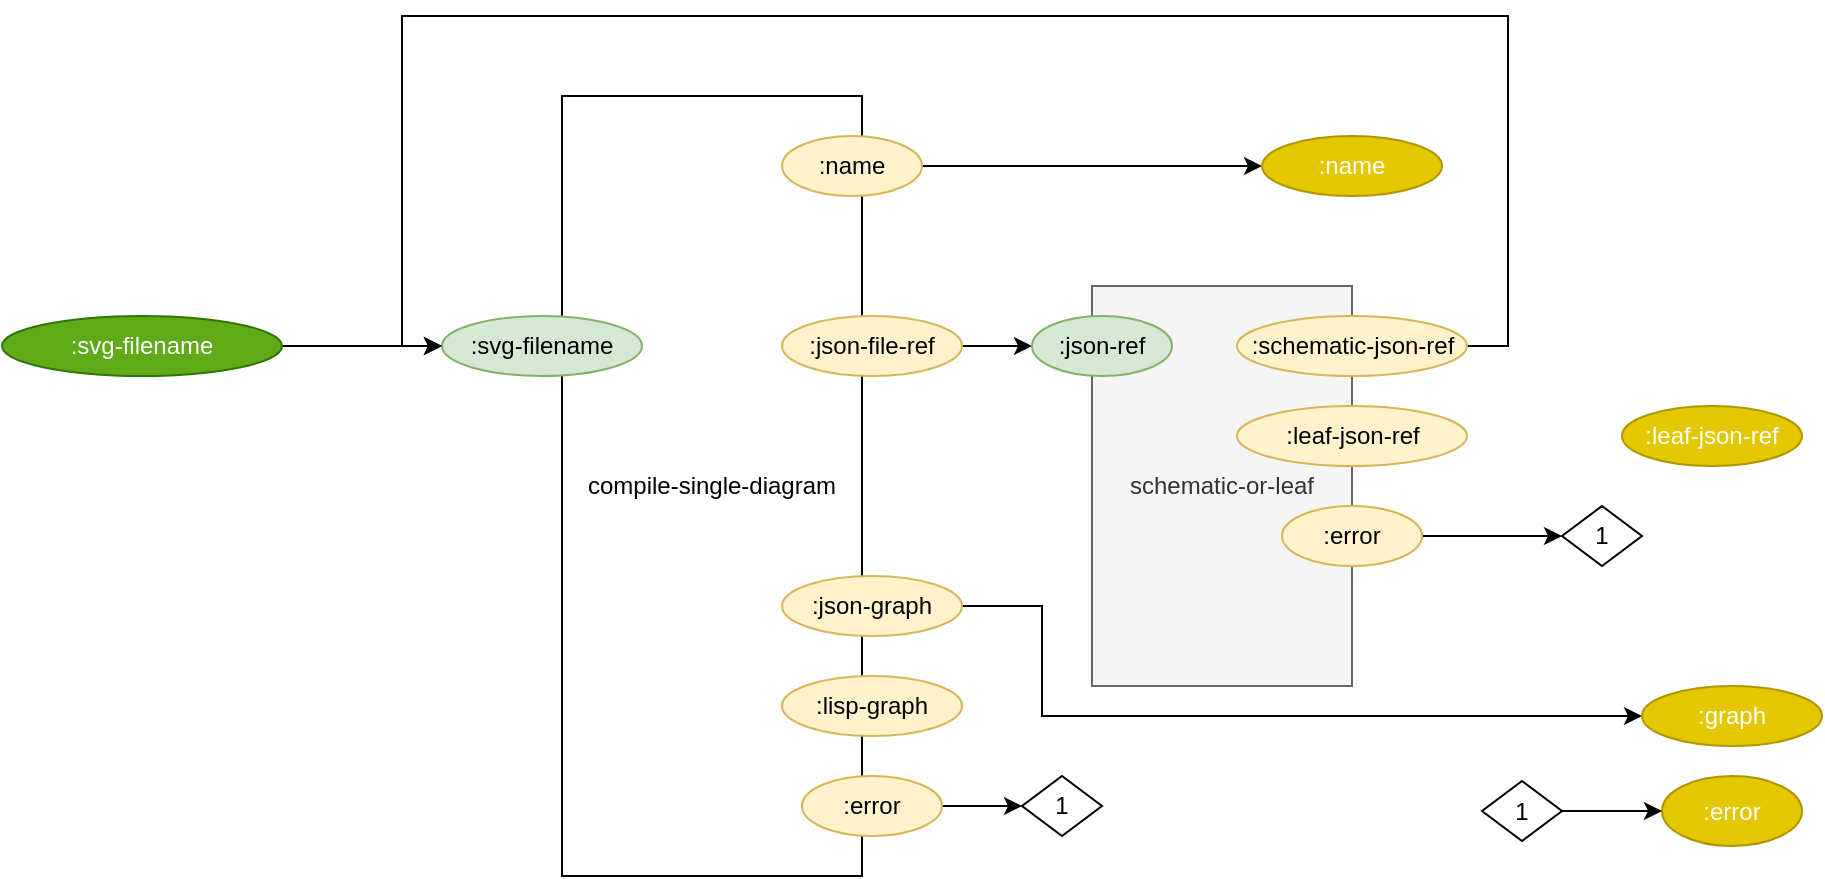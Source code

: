 <mxfile version="12.4.2" type="device" pages="5"><diagram id="kTaohMnw-kOpqh6rDy7y" name="0. build"><mxGraphModel dx="2206" dy="1635" grid="1" gridSize="10" guides="1" tooltips="1" connect="1" arrows="1" fold="1" page="1" pageScale="1" pageWidth="1100" pageHeight="850" math="0" shadow="0"><root><mxCell id="Mn-rGtJxIU_AGrY4zjHz-0"/><mxCell id="Mn-rGtJxIU_AGrY4zjHz-1" parent="Mn-rGtJxIU_AGrY4zjHz-0"/><mxCell id="Mn-rGtJxIU_AGrY4zjHz-28" value="compile-single-diagram" style="rounded=0;whiteSpace=wrap;html=1;strokeColor=#000000;align=center;" vertex="1" parent="Mn-rGtJxIU_AGrY4zjHz-1"><mxGeometry x="-690" y="-680" width="150" height="390" as="geometry"/></mxCell><mxCell id="1WIbEod5XKTAdlQZYnNR-9" style="edgeStyle=orthogonalEdgeStyle;rounded=0;orthogonalLoop=1;jettySize=auto;html=1;exitX=1;exitY=0.5;exitDx=0;exitDy=0;entryX=0;entryY=0.5;entryDx=0;entryDy=0;" edge="1" parent="Mn-rGtJxIU_AGrY4zjHz-1" source="Mn-rGtJxIU_AGrY4zjHz-19" target="1WIbEod5XKTAdlQZYnNR-8"><mxGeometry relative="1" as="geometry"/></mxCell><mxCell id="Mn-rGtJxIU_AGrY4zjHz-19" value=":name" style="ellipse;whiteSpace=wrap;html=1;fillColor=#fff2cc;strokeColor=#d6b656;" vertex="1" parent="Mn-rGtJxIU_AGrY4zjHz-1"><mxGeometry x="-580" y="-660" width="70" height="30" as="geometry"/></mxCell><mxCell id="ww4mffYR2kwE5zpnx_MJ-22" style="edgeStyle=orthogonalEdgeStyle;rounded=0;orthogonalLoop=1;jettySize=auto;html=1;exitX=1;exitY=0.5;exitDx=0;exitDy=0;entryX=0;entryY=0.5;entryDx=0;entryDy=0;" edge="1" parent="Mn-rGtJxIU_AGrY4zjHz-1" source="Mn-rGtJxIU_AGrY4zjHz-24" target="ww4mffYR2kwE5zpnx_MJ-14"><mxGeometry relative="1" as="geometry"/></mxCell><mxCell id="Mn-rGtJxIU_AGrY4zjHz-24" value=":json-file-ref" style="ellipse;whiteSpace=wrap;html=1;fillColor=#fff2cc;strokeColor=#d6b656;" vertex="1" parent="Mn-rGtJxIU_AGrY4zjHz-1"><mxGeometry x="-580" y="-570" width="90" height="30" as="geometry"/></mxCell><mxCell id="1WIbEod5XKTAdlQZYnNR-22" style="edgeStyle=orthogonalEdgeStyle;rounded=0;orthogonalLoop=1;jettySize=auto;html=1;exitX=1;exitY=0.5;exitDx=0;exitDy=0;entryX=0;entryY=0.5;entryDx=0;entryDy=0;" edge="1" parent="Mn-rGtJxIU_AGrY4zjHz-1" source="Mn-rGtJxIU_AGrY4zjHz-25" target="1WIbEod5XKTAdlQZYnNR-7"><mxGeometry relative="1" as="geometry"><Array as="points"><mxPoint x="-450" y="-425"/><mxPoint x="-450" y="-370"/></Array></mxGeometry></mxCell><mxCell id="Mn-rGtJxIU_AGrY4zjHz-25" value=":json-graph" style="ellipse;whiteSpace=wrap;html=1;fillColor=#fff2cc;strokeColor=#d6b656;" vertex="1" parent="Mn-rGtJxIU_AGrY4zjHz-1"><mxGeometry x="-580" y="-440" width="90" height="30" as="geometry"/></mxCell><mxCell id="Mn-rGtJxIU_AGrY4zjHz-26" value=":lisp-graph" style="ellipse;whiteSpace=wrap;html=1;fillColor=#fff2cc;strokeColor=#d6b656;" vertex="1" parent="Mn-rGtJxIU_AGrY4zjHz-1"><mxGeometry x="-580" y="-390" width="90" height="30" as="geometry"/></mxCell><mxCell id="ww4mffYR2kwE5zpnx_MJ-2" style="edgeStyle=orthogonalEdgeStyle;rounded=0;orthogonalLoop=1;jettySize=auto;html=1;exitX=1;exitY=0.5;exitDx=0;exitDy=0;" edge="1" parent="Mn-rGtJxIU_AGrY4zjHz-1" source="Mn-rGtJxIU_AGrY4zjHz-27" target="ww4mffYR2kwE5zpnx_MJ-0"><mxGeometry relative="1" as="geometry"/></mxCell><mxCell id="Mn-rGtJxIU_AGrY4zjHz-27" value=":error" style="ellipse;whiteSpace=wrap;html=1;fillColor=#fff2cc;strokeColor=#d6b656;" vertex="1" parent="Mn-rGtJxIU_AGrY4zjHz-1"><mxGeometry x="-570" y="-340" width="70" height="30" as="geometry"/></mxCell><mxCell id="1WIbEod5XKTAdlQZYnNR-11" style="edgeStyle=orthogonalEdgeStyle;rounded=0;orthogonalLoop=1;jettySize=auto;html=1;exitX=1;exitY=0.5;exitDx=0;exitDy=0;" edge="1" parent="Mn-rGtJxIU_AGrY4zjHz-1" source="Mn-rGtJxIU_AGrY4zjHz-29"><mxGeometry relative="1" as="geometry"><mxPoint x="-750" y="-555" as="targetPoint"/></mxGeometry></mxCell><mxCell id="Mn-rGtJxIU_AGrY4zjHz-29" value=":svg-filename" style="ellipse;whiteSpace=wrap;html=1;fillColor=#60a917;strokeColor=#2D7600;fontColor=#ffffff;" vertex="1" parent="Mn-rGtJxIU_AGrY4zjHz-1"><mxGeometry x="-970" y="-570" width="140" height="30" as="geometry"/></mxCell><mxCell id="Mn-rGtJxIU_AGrY4zjHz-34" value=":svg-filename" style="ellipse;whiteSpace=wrap;html=1;fillColor=#d5e8d4;strokeColor=#82b366;" vertex="1" parent="Mn-rGtJxIU_AGrY4zjHz-1"><mxGeometry x="-750" y="-570" width="100" height="30" as="geometry"/></mxCell><mxCell id="Mn-rGtJxIU_AGrY4zjHz-41" value=":error" style="ellipse;whiteSpace=wrap;html=1;fillColor=#e3c800;strokeColor=#B09500;fontColor=#ffffff;" vertex="1" parent="Mn-rGtJxIU_AGrY4zjHz-1"><mxGeometry x="-140" y="-340" width="70" height="35" as="geometry"/></mxCell><mxCell id="1WIbEod5XKTAdlQZYnNR-7" value=":graph" style="ellipse;whiteSpace=wrap;html=1;fillColor=#e3c800;strokeColor=#B09500;fontColor=#ffffff;" vertex="1" parent="Mn-rGtJxIU_AGrY4zjHz-1"><mxGeometry x="-150" y="-385" width="90" height="30" as="geometry"/></mxCell><mxCell id="1WIbEod5XKTAdlQZYnNR-8" value=":name" style="ellipse;whiteSpace=wrap;html=1;fillColor=#e3c800;strokeColor=#B09500;fontColor=#ffffff;" vertex="1" parent="Mn-rGtJxIU_AGrY4zjHz-1"><mxGeometry x="-340" y="-660" width="90" height="30" as="geometry"/></mxCell><mxCell id="ww4mffYR2kwE5zpnx_MJ-0" value="1" style="rhombus;whiteSpace=wrap;html=1;" vertex="1" parent="Mn-rGtJxIU_AGrY4zjHz-1"><mxGeometry x="-460" y="-340" width="40" height="30" as="geometry"/></mxCell><mxCell id="ww4mffYR2kwE5zpnx_MJ-3" style="edgeStyle=orthogonalEdgeStyle;rounded=0;orthogonalLoop=1;jettySize=auto;html=1;exitX=1;exitY=0.5;exitDx=0;exitDy=0;entryX=0;entryY=0.5;entryDx=0;entryDy=0;" edge="1" parent="Mn-rGtJxIU_AGrY4zjHz-1" source="ww4mffYR2kwE5zpnx_MJ-1" target="Mn-rGtJxIU_AGrY4zjHz-41"><mxGeometry relative="1" as="geometry"/></mxCell><mxCell id="ww4mffYR2kwE5zpnx_MJ-1" value="1" style="rhombus;whiteSpace=wrap;html=1;" vertex="1" parent="Mn-rGtJxIU_AGrY4zjHz-1"><mxGeometry x="-230" y="-337.5" width="40" height="30" as="geometry"/></mxCell><mxCell id="ww4mffYR2kwE5zpnx_MJ-8" value="schematic-or-leaf" style="rounded=0;whiteSpace=wrap;html=1;strokeColor=#666666;align=center;fillColor=#f5f5f5;fontColor=#333333;" vertex="1" parent="Mn-rGtJxIU_AGrY4zjHz-1"><mxGeometry x="-425" y="-585" width="130" height="200" as="geometry"/></mxCell><mxCell id="wi_vhkhHvwZMAC5VsJFb-2" style="edgeStyle=orthogonalEdgeStyle;rounded=0;orthogonalLoop=1;jettySize=auto;html=1;exitX=1;exitY=0.5;exitDx=0;exitDy=0;entryX=0;entryY=0.5;entryDx=0;entryDy=0;" edge="1" parent="Mn-rGtJxIU_AGrY4zjHz-1" source="ww4mffYR2kwE5zpnx_MJ-10" target="Mn-rGtJxIU_AGrY4zjHz-34"><mxGeometry relative="1" as="geometry"><Array as="points"><mxPoint x="-217" y="-555"/><mxPoint x="-217" y="-720"/><mxPoint x="-770" y="-720"/><mxPoint x="-770" y="-555"/></Array></mxGeometry></mxCell><mxCell id="ww4mffYR2kwE5zpnx_MJ-10" value=":schematic-json-ref" style="ellipse;whiteSpace=wrap;html=1;fillColor=#fff2cc;strokeColor=#d6b656;" vertex="1" parent="Mn-rGtJxIU_AGrY4zjHz-1"><mxGeometry x="-352.5" y="-570" width="115" height="30" as="geometry"/></mxCell><mxCell id="ww4mffYR2kwE5zpnx_MJ-11" style="edgeStyle=orthogonalEdgeStyle;rounded=0;orthogonalLoop=1;jettySize=auto;html=1;" edge="1" parent="Mn-rGtJxIU_AGrY4zjHz-1" source="ww4mffYR2kwE5zpnx_MJ-12" target="ww4mffYR2kwE5zpnx_MJ-13"><mxGeometry relative="1" as="geometry"/></mxCell><mxCell id="ww4mffYR2kwE5zpnx_MJ-12" value=":error" style="ellipse;whiteSpace=wrap;html=1;fillColor=#fff2cc;strokeColor=#d6b656;" vertex="1" parent="Mn-rGtJxIU_AGrY4zjHz-1"><mxGeometry x="-330" y="-475" width="70" height="30" as="geometry"/></mxCell><mxCell id="ww4mffYR2kwE5zpnx_MJ-13" value="1" style="rhombus;whiteSpace=wrap;html=1;" vertex="1" parent="Mn-rGtJxIU_AGrY4zjHz-1"><mxGeometry x="-190" y="-475" width="40" height="30" as="geometry"/></mxCell><mxCell id="ww4mffYR2kwE5zpnx_MJ-14" value=":json-ref" style="ellipse;whiteSpace=wrap;html=1;fillColor=#d5e8d4;strokeColor=#82b366;" vertex="1" parent="Mn-rGtJxIU_AGrY4zjHz-1"><mxGeometry x="-455" y="-570" width="70" height="30" as="geometry"/></mxCell><mxCell id="ww4mffYR2kwE5zpnx_MJ-15" value=":leaf-json-ref" style="ellipse;whiteSpace=wrap;html=1;fillColor=#fff2cc;strokeColor=#d6b656;" vertex="1" parent="Mn-rGtJxIU_AGrY4zjHz-1"><mxGeometry x="-352.5" y="-525" width="115" height="30" as="geometry"/></mxCell><mxCell id="ww4mffYR2kwE5zpnx_MJ-18" value=":leaf-json-ref" style="ellipse;whiteSpace=wrap;html=1;fillColor=#e3c800;strokeColor=#B09500;fontColor=#ffffff;" vertex="1" parent="Mn-rGtJxIU_AGrY4zjHz-1"><mxGeometry x="-160" y="-525" width="90" height="30" as="geometry"/></mxCell></root></mxGraphModel></diagram><diagram id="BSqaEIzAbErSCFMda4Vr" name="1. compile-single-diagram"><mxGraphModel dx="2401" dy="1774" grid="1" gridSize="10" guides="1" tooltips="1" connect="1" arrows="1" fold="1" page="1" pageScale="1" pageWidth="1100" pageHeight="850" math="0" shadow="0"><root><mxCell id="u4qeDyeQGf4HoiwSgoCH-0"/><mxCell id="u4qeDyeQGf4HoiwSgoCH-1" parent="u4qeDyeQGf4HoiwSgoCH-0"/><mxCell id="u4qeDyeQGf4HoiwSgoCH-2" value="Compiler" style="rounded=0;whiteSpace=wrap;html=1;" vertex="1" parent="u4qeDyeQGf4HoiwSgoCH-1"><mxGeometry x="-850" y="-600" width="210" height="300" as="geometry"/></mxCell><mxCell id="u4qeDyeQGf4HoiwSgoCH-33" style="edgeStyle=orthogonalEdgeStyle;rounded=0;orthogonalLoop=1;jettySize=auto;html=1;exitX=1;exitY=0.5;exitDx=0;exitDy=0;entryX=0;entryY=0.5;entryDx=0;entryDy=0;" edge="1" parent="u4qeDyeQGf4HoiwSgoCH-1" source="u4qeDyeQGf4HoiwSgoCH-8" target="u4qeDyeQGf4HoiwSgoCH-32"><mxGeometry relative="1" as="geometry"/></mxCell><mxCell id="u4qeDyeQGf4HoiwSgoCH-8" value=":error" style="ellipse;whiteSpace=wrap;html=1;fillColor=#fff2cc;strokeColor=#d6b656;" vertex="1" parent="u4qeDyeQGf4HoiwSgoCH-1"><mxGeometry x="-710" y="-340" width="140" height="30" as="geometry"/></mxCell><mxCell id="u4qeDyeQGf4HoiwSgoCH-23" style="edgeStyle=orthogonalEdgeStyle;rounded=0;orthogonalLoop=1;jettySize=auto;html=1;exitX=1;exitY=0.5;exitDx=0;exitDy=0;" edge="1" parent="u4qeDyeQGf4HoiwSgoCH-1" source="u4qeDyeQGf4HoiwSgoCH-9" target="u4qeDyeQGf4HoiwSgoCH-22"><mxGeometry relative="1" as="geometry"/></mxCell><mxCell id="u4qeDyeQGf4HoiwSgoCH-9" value=":metadata" style="ellipse;whiteSpace=wrap;html=1;fillColor=#fff2cc;strokeColor=#d6b656;" vertex="1" parent="u4qeDyeQGf4HoiwSgoCH-1"><mxGeometry x="-685" y="-585" width="90" height="30" as="geometry"/></mxCell><mxCell id="u4qeDyeQGf4HoiwSgoCH-30" style="edgeStyle=orthogonalEdgeStyle;rounded=0;orthogonalLoop=1;jettySize=auto;html=1;exitX=1;exitY=0.5;exitDx=0;exitDy=0;entryX=0;entryY=0.5;entryDx=0;entryDy=0;" edge="1" parent="u4qeDyeQGf4HoiwSgoCH-1" source="u4qeDyeQGf4HoiwSgoCH-10" target="u4qeDyeQGf4HoiwSgoCH-28"><mxGeometry relative="1" as="geometry"/></mxCell><mxCell id="u4qeDyeQGf4HoiwSgoCH-10" value=":json" style="ellipse;whiteSpace=wrap;html=1;fillColor=#fff2cc;strokeColor=#d6b656;" vertex="1" parent="u4qeDyeQGf4HoiwSgoCH-1"><mxGeometry x="-710" y="-460" width="140" height="30" as="geometry"/></mxCell><mxCell id="u4qeDyeQGf4HoiwSgoCH-31" style="edgeStyle=orthogonalEdgeStyle;rounded=0;orthogonalLoop=1;jettySize=auto;html=1;exitX=1;exitY=0.5;exitDx=0;exitDy=0;entryX=0;entryY=0.5;entryDx=0;entryDy=0;" edge="1" parent="u4qeDyeQGf4HoiwSgoCH-1" source="u4qeDyeQGf4HoiwSgoCH-11" target="u4qeDyeQGf4HoiwSgoCH-29"><mxGeometry relative="1" as="geometry"/></mxCell><mxCell id="u4qeDyeQGf4HoiwSgoCH-11" value=":lisp" style="ellipse;whiteSpace=wrap;html=1;fillColor=#fff2cc;strokeColor=#d6b656;" vertex="1" parent="u4qeDyeQGf4HoiwSgoCH-1"><mxGeometry x="-710" y="-410" width="140" height="30" as="geometry"/></mxCell><mxCell id="u4qeDyeQGf4HoiwSgoCH-12" value=":svg-filename" style="ellipse;whiteSpace=wrap;html=1;fillColor=#d5e8d4;strokeColor=#82b366;" vertex="1" parent="u4qeDyeQGf4HoiwSgoCH-1"><mxGeometry x="-910" y="-540" width="140" height="30" as="geometry"/></mxCell><mxCell id="u4qeDyeQGf4HoiwSgoCH-14" style="edgeStyle=orthogonalEdgeStyle;rounded=0;orthogonalLoop=1;jettySize=auto;html=1;exitX=1;exitY=0.5;exitDx=0;exitDy=0;" edge="1" parent="u4qeDyeQGf4HoiwSgoCH-1" source="u4qeDyeQGf4HoiwSgoCH-13" target="u4qeDyeQGf4HoiwSgoCH-12"><mxGeometry relative="1" as="geometry"/></mxCell><mxCell id="u4qeDyeQGf4HoiwSgoCH-20" style="edgeStyle=orthogonalEdgeStyle;rounded=0;orthogonalLoop=1;jettySize=auto;html=1;exitX=1;exitY=0.5;exitDx=0;exitDy=0;entryX=0;entryY=0.5;entryDx=0;entryDy=0;" edge="1" parent="u4qeDyeQGf4HoiwSgoCH-1" source="u4qeDyeQGf4HoiwSgoCH-13" target="u4qeDyeQGf4HoiwSgoCH-16"><mxGeometry relative="1" as="geometry"><Array as="points"><mxPoint x="-940" y="-525"/><mxPoint x="-940" y="-660"/></Array></mxGeometry></mxCell><mxCell id="u4qeDyeQGf4HoiwSgoCH-13" value=":svg-filename" style="ellipse;whiteSpace=wrap;html=1;fillColor=#60a917;strokeColor=#2D7600;fontColor=#ffffff;" vertex="1" parent="u4qeDyeQGf4HoiwSgoCH-1"><mxGeometry x="-1100" y="-540" width="140" height="30" as="geometry"/></mxCell><mxCell id="u4qeDyeQGf4HoiwSgoCH-15" value="part-namer" style="rounded=0;whiteSpace=wrap;html=1;strokeColor=#000000;align=center;" vertex="1" parent="u4qeDyeQGf4HoiwSgoCH-1"><mxGeometry x="-850" y="-690" width="210" height="60" as="geometry"/></mxCell><mxCell id="u4qeDyeQGf4HoiwSgoCH-16" value=":filename" style="ellipse;whiteSpace=wrap;html=1;fillColor=#d5e8d4;strokeColor=#82b366;" vertex="1" parent="u4qeDyeQGf4HoiwSgoCH-1"><mxGeometry x="-880" y="-675" width="80" height="30" as="geometry"/></mxCell><mxCell id="u4qeDyeQGf4HoiwSgoCH-19" style="edgeStyle=orthogonalEdgeStyle;rounded=0;orthogonalLoop=1;jettySize=auto;html=1;exitX=1;exitY=0.5;exitDx=0;exitDy=0;entryX=0;entryY=0.5;entryDx=0;entryDy=0;" edge="1" parent="u4qeDyeQGf4HoiwSgoCH-1" source="u4qeDyeQGf4HoiwSgoCH-17" target="u4qeDyeQGf4HoiwSgoCH-18"><mxGeometry relative="1" as="geometry"/></mxCell><mxCell id="u4qeDyeQGf4HoiwSgoCH-17" value=":name" style="ellipse;whiteSpace=wrap;html=1;fillColor=#fff2cc;strokeColor=#d6b656;" vertex="1" parent="u4qeDyeQGf4HoiwSgoCH-1"><mxGeometry x="-685" y="-675" width="90" height="30" as="geometry"/></mxCell><mxCell id="u4qeDyeQGf4HoiwSgoCH-18" value=":name" style="ellipse;whiteSpace=wrap;html=1;fillColor=#e3c800;strokeColor=#B09500;fontColor=#ffffff;" vertex="1" parent="u4qeDyeQGf4HoiwSgoCH-1"><mxGeometry x="-160" y="-675" width="140" height="30" as="geometry"/></mxCell><mxCell id="u4qeDyeQGf4HoiwSgoCH-21" value="JSON-array-splitter" style="rounded=0;whiteSpace=wrap;html=1;strokeColor=#000000;align=center;" vertex="1" parent="u4qeDyeQGf4HoiwSgoCH-1"><mxGeometry x="-520" y="-600" width="210" height="60" as="geometry"/></mxCell><mxCell id="u4qeDyeQGf4HoiwSgoCH-22" value=":array" style="ellipse;whiteSpace=wrap;html=1;fillColor=#d5e8d4;strokeColor=#82b366;" vertex="1" parent="u4qeDyeQGf4HoiwSgoCH-1"><mxGeometry x="-570" y="-585" width="90" height="30" as="geometry"/></mxCell><mxCell id="u4qeDyeQGf4HoiwSgoCH-27" style="edgeStyle=orthogonalEdgeStyle;rounded=0;orthogonalLoop=1;jettySize=auto;html=1;exitX=1;exitY=0.5;exitDx=0;exitDy=0;" edge="1" parent="u4qeDyeQGf4HoiwSgoCH-1" source="u4qeDyeQGf4HoiwSgoCH-24" target="u4qeDyeQGf4HoiwSgoCH-25"><mxGeometry relative="1" as="geometry"/></mxCell><mxCell id="u4qeDyeQGf4HoiwSgoCH-24" value=":items" style="ellipse;whiteSpace=wrap;html=1;fillColor=#fff2cc;strokeColor=#d6b656;" vertex="1" parent="u4qeDyeQGf4HoiwSgoCH-1"><mxGeometry x="-340" y="-585" width="70" height="30" as="geometry"/></mxCell><mxCell id="u4qeDyeQGf4HoiwSgoCH-25" value=":json-file-ref" style="ellipse;whiteSpace=wrap;html=1;fillColor=#e3c800;strokeColor=#B09500;fontColor=#ffffff;" vertex="1" parent="u4qeDyeQGf4HoiwSgoCH-1"><mxGeometry x="-150" y="-585" width="140" height="30" as="geometry"/></mxCell><mxCell id="u4qeDyeQGf4HoiwSgoCH-28" value=":json-graph" style="ellipse;whiteSpace=wrap;html=1;fillColor=#e3c800;strokeColor=#B09500;fontColor=#ffffff;" vertex="1" parent="u4qeDyeQGf4HoiwSgoCH-1"><mxGeometry x="-150" y="-460" width="140" height="30" as="geometry"/></mxCell><mxCell id="u4qeDyeQGf4HoiwSgoCH-29" value=":lisp-graph" style="ellipse;whiteSpace=wrap;html=1;fillColor=#e3c800;strokeColor=#B09500;fontColor=#ffffff;" vertex="1" parent="u4qeDyeQGf4HoiwSgoCH-1"><mxGeometry x="-150" y="-410" width="140" height="30" as="geometry"/></mxCell><mxCell id="u4qeDyeQGf4HoiwSgoCH-32" value=":error" style="ellipse;whiteSpace=wrap;html=1;fillColor=#e3c800;strokeColor=#B09500;fontColor=#ffffff;" vertex="1" parent="u4qeDyeQGf4HoiwSgoCH-1"><mxGeometry x="-150" y="-340" width="140" height="30" as="geometry"/></mxCell><mxCell id="WQs9E5coec-uMUZWUnwF-0" value=":finished-pipeline" style="ellipse;whiteSpace=wrap;html=1;fillColor=#d5e8d4;strokeColor=#82b366;" vertex="1" parent="u4qeDyeQGf4HoiwSgoCH-1"><mxGeometry x="-920" y="-420" width="140" height="30" as="geometry"/></mxCell><mxCell id="WQs9E5coec-uMUZWUnwF-2" style="edgeStyle=orthogonalEdgeStyle;rounded=0;orthogonalLoop=1;jettySize=auto;html=1;exitX=1;exitY=0.5;exitDx=0;exitDy=0;" edge="1" parent="u4qeDyeQGf4HoiwSgoCH-1" source="WQs9E5coec-uMUZWUnwF-1" target="WQs9E5coec-uMUZWUnwF-0"><mxGeometry relative="1" as="geometry"/></mxCell><mxCell id="WQs9E5coec-uMUZWUnwF-1" value=":finished-pipeline" style="ellipse;whiteSpace=wrap;html=1;fillColor=#60a917;strokeColor=#2D7600;fontColor=#ffffff;" vertex="1" parent="u4qeDyeQGf4HoiwSgoCH-1"><mxGeometry x="-1100" y="-420" width="140" height="30" as="geometry"/></mxCell></root></mxGraphModel></diagram><diagram id="zkIa6d8jiOvOYW3uuYZ_" name="(spacer)"><mxGraphModel dx="1106" dy="785" grid="1" gridSize="10" guides="1" tooltips="1" connect="1" arrows="1" fold="1" page="1" pageScale="1" pageWidth="1100" pageHeight="850" math="0" shadow="0"><root><mxCell id="l-7z3NYvXJu23y0B7lJB-0"/><mxCell id="l-7z3NYvXJu23y0B7lJB-1" parent="l-7z3NYvXJu23y0B7lJB-0"/></root></mxGraphModel></diagram><diagram id="QI5TESOnWgU8ozS7O0H-" name="deprecated compile-composite"><mxGraphModel dx="2206" dy="1635" grid="1" gridSize="10" guides="1" tooltips="1" connect="1" arrows="1" fold="1" page="1" pageScale="1" pageWidth="1100" pageHeight="850" math="0" shadow="0"><root><mxCell id="0"/><mxCell id="1" parent="0"/><mxCell id="ALMB60lFGLhq18Ao3aPR-32" value="compile-one-diagram" style="rounded=0;whiteSpace=wrap;html=1;fillColor=#f5f5f5;strokeColor=#666666;fontColor=#333333;" parent="1" vertex="1"><mxGeometry x="-370" y="-650" width="120" height="150" as="geometry"/></mxCell><mxCell id="ALMB60lFGLhq18Ao3aPR-31" value="split-diagram" style="rounded=0;whiteSpace=wrap;html=1;fillColor=#f5f5f5;strokeColor=#666666;fontColor=#333333;" parent="1" vertex="1"><mxGeometry x="-645" y="-660" width="120" height="240" as="geometry"/></mxCell><mxCell id="ALMB60lFGLhq18Ao3aPR-19" value="[{&quot;dir&quot;:&quot;build_process/&quot;,&quot;file&quot;:&quot;parts/split_diagram.json&quot;,&quot;kindName&quot;:&quot;split diagram&quot;,&quot;ref&quot;:&quot;master&quot;,&quot;repo&quot;:&quot;https://github.com/bmfbp/bmfbp.git&quot;},{&quot;dir&quot;:&quot;build_process/&quot;,&quot;file&quot;:&quot;parts/compile_one_diagram.json&quot;,&quot;kindName&quot;:&quot;compile one diagram&quot;,&quot;ref&quot;:&quot;master&quot;,&quot;repo&quot;:&quot;https://github.com/bmfbp/bmfbp.git&quot;},{&quot;dir&quot;:&quot;build_process/&quot;,&quot;file&quot;:&quot;parts/json_array_splitter.json&quot;,&quot;kindName&quot;:&quot;json array splitter&quot;,&quot;ref&quot;:&quot;master&quot;,&quot;repo&quot;:&quot;https://github.com/bmfbp/bmfbp.git&quot;}]" style="rounded=1;whiteSpace=wrap;html=1;dashed=1;dashPattern=1 1;" parent="1" vertex="1"><mxGeometry x="-920" y="-320" width="870" height="230" as="geometry"/></mxCell><mxCell id="ALMB60lFGLhq18Ao3aPR-33" style="edgeStyle=orthogonalEdgeStyle;rounded=0;orthogonalLoop=1;jettySize=auto;html=1;exitX=1;exitY=0.5;exitDx=0;exitDy=0;" parent="1" source="ALMB60lFGLhq18Ao3aPR-20" target="ALMB60lFGLhq18Ao3aPR-23" edge="1"><mxGeometry relative="1" as="geometry"/></mxCell><mxCell id="ALMB60lFGLhq18Ao3aPR-20" value=":svg" style="ellipse;whiteSpace=wrap;html=1;fillColor=#60a917;strokeColor=#2D7600;fontColor=#ffffff;" parent="1" vertex="1"><mxGeometry x="-830" y="-630" width="90" height="30" as="geometry"/></mxCell><mxCell id="ALMB60lFGLhq18Ao3aPR-21" value=":json-graph" style="ellipse;whiteSpace=wrap;html=1;fillColor=#e3c800;strokeColor=#B09500;fontColor=#ffffff;" parent="1" vertex="1"><mxGeometry x="-140" y="-630" width="90" height="30" as="geometry"/></mxCell><mxCell id="ALMB60lFGLhq18Ao3aPR-22" value=":json-metadata" style="ellipse;whiteSpace=wrap;html=1;fillColor=#e3c800;strokeColor=#B09500;fontColor=#ffffff;" parent="1" vertex="1"><mxGeometry x="-140" y="-470" width="90" height="30" as="geometry"/></mxCell><mxCell id="ALMB60lFGLhq18Ao3aPR-23" value=":svg-content" style="ellipse;whiteSpace=wrap;html=1;fillColor=#d5e8d4;strokeColor=#82b366;" parent="1" vertex="1"><mxGeometry x="-690" y="-630" width="90" height="30" as="geometry"/></mxCell><mxCell id="ALMB60lFGLhq18Ao3aPR-26" style="edgeStyle=orthogonalEdgeStyle;rounded=0;orthogonalLoop=1;jettySize=auto;html=1;exitX=1;exitY=0.5;exitDx=0;exitDy=0;" parent="1" source="ALMB60lFGLhq18Ao3aPR-25" target="ALMB60lFGLhq18Ao3aPR-21" edge="1"><mxGeometry relative="1" as="geometry"/></mxCell><mxCell id="ALMB60lFGLhq18Ao3aPR-25" value=":json-graph" style="ellipse;whiteSpace=wrap;html=1;fillColor=#fff2cc;strokeColor=#d6b656;" parent="1" vertex="1"><mxGeometry x="-290" y="-630" width="90" height="30" as="geometry"/></mxCell><mxCell id="ALMB60lFGLhq18Ao3aPR-27" value=":diagram" style="ellipse;whiteSpace=wrap;html=1;fillColor=#d5e8d4;strokeColor=#82b366;" parent="1" vertex="1"><mxGeometry x="-410" y="-630" width="90" height="30" as="geometry"/></mxCell><mxCell id="ALMB60lFGLhq18Ao3aPR-37" style="edgeStyle=orthogonalEdgeStyle;rounded=0;orthogonalLoop=1;jettySize=auto;html=1;exitX=1;exitY=0.5;exitDx=0;exitDy=0;entryX=0;entryY=0.5;entryDx=0;entryDy=0;" parent="1" source="ALMB60lFGLhq18Ao3aPR-28" target="ALMB60lFGLhq18Ao3aPR-27" edge="1"><mxGeometry relative="1" as="geometry"/></mxCell><mxCell id="ALMB60lFGLhq18Ao3aPR-28" value=":diagram" style="ellipse;whiteSpace=wrap;html=1;fillColor=#fff2cc;strokeColor=#d6b656;" parent="1" vertex="1"><mxGeometry x="-570" y="-630" width="90" height="30" as="geometry"/></mxCell><mxCell id="ALMB60lFGLhq18Ao3aPR-49" style="edgeStyle=orthogonalEdgeStyle;rounded=0;orthogonalLoop=1;jettySize=auto;html=1;exitX=1;exitY=0.5;exitDx=0;exitDy=0;" parent="1" source="ALMB60lFGLhq18Ao3aPR-30" target="ALMB60lFGLhq18Ao3aPR-45" edge="1"><mxGeometry relative="1" as="geometry"/></mxCell><mxCell id="ALMB60lFGLhq18Ao3aPR-30" value=":error" style="ellipse;whiteSpace=wrap;html=1;fillColor=#fff2cc;strokeColor=#d6b656;" parent="1" vertex="1"><mxGeometry x="-570" y="-510" width="90" height="30" as="geometry"/></mxCell><mxCell id="ALMB60lFGLhq18Ao3aPR-43" style="edgeStyle=orthogonalEdgeStyle;rounded=0;orthogonalLoop=1;jettySize=auto;html=1;exitX=1;exitY=0.5;exitDx=0;exitDy=0;entryX=0;entryY=0.5;entryDx=0;entryDy=0;" parent="1" source="ALMB60lFGLhq18Ao3aPR-34" target="ALMB60lFGLhq18Ao3aPR-22" edge="1"><mxGeometry relative="1" as="geometry"/></mxCell><mxCell id="ALMB60lFGLhq18Ao3aPR-34" value=":json-metadata" style="ellipse;whiteSpace=wrap;html=1;fillColor=#fff2cc;strokeColor=#d6b656;" parent="1" vertex="1"><mxGeometry x="-570" y="-470" width="90" height="30" as="geometry"/></mxCell><mxCell id="ALMB60lFGLhq18Ao3aPR-47" style="edgeStyle=orthogonalEdgeStyle;rounded=0;orthogonalLoop=1;jettySize=auto;html=1;exitX=1;exitY=0.5;exitDx=0;exitDy=0;" parent="1" source="ALMB60lFGLhq18Ao3aPR-35" target="ALMB60lFGLhq18Ao3aPR-46" edge="1"><mxGeometry relative="1" as="geometry"/></mxCell><mxCell id="ALMB60lFGLhq18Ao3aPR-35" value=":error" style="ellipse;whiteSpace=wrap;html=1;fillColor=#fff2cc;strokeColor=#d6b656;" parent="1" vertex="1"><mxGeometry x="-300" y="-550" width="90" height="30" as="geometry"/></mxCell><mxCell id="ALMB60lFGLhq18Ao3aPR-39" value=":error" style="ellipse;whiteSpace=wrap;html=1;fillColor=#e3c800;strokeColor=#B09500;fontColor=#ffffff;" parent="1" vertex="1"><mxGeometry x="-140" y="-390" width="90" height="30" as="geometry"/></mxCell><mxCell id="ALMB60lFGLhq18Ao3aPR-48" style="edgeStyle=orthogonalEdgeStyle;rounded=0;orthogonalLoop=1;jettySize=auto;html=1;exitX=1;exitY=0.5;exitDx=0;exitDy=0;" parent="1" source="ALMB60lFGLhq18Ao3aPR-44" target="ALMB60lFGLhq18Ao3aPR-39" edge="1"><mxGeometry relative="1" as="geometry"/></mxCell><mxCell id="ALMB60lFGLhq18Ao3aPR-44" value="1" style="rhombus;whiteSpace=wrap;html=1;" parent="1" vertex="1"><mxGeometry x="-220" y="-390" width="40" height="30" as="geometry"/></mxCell><mxCell id="ALMB60lFGLhq18Ao3aPR-45" value="1" style="rhombus;whiteSpace=wrap;html=1;" parent="1" vertex="1"><mxGeometry x="-450" y="-510" width="40" height="30" as="geometry"/></mxCell><mxCell id="ALMB60lFGLhq18Ao3aPR-46" value="1" style="rhombus;whiteSpace=wrap;html=1;" parent="1" vertex="1"><mxGeometry x="-180" y="-550" width="40" height="30" as="geometry"/></mxCell></root></mxGraphModel></diagram><diagram id="53wO4o0_Y2bghlO6amF5" name="v3 compiler definiion"><mxGraphModel dx="2206" dy="1635" grid="1" gridSize="10" guides="1" tooltips="1" connect="1" arrows="1" fold="1" page="1" pageScale="1" pageWidth="1100" pageHeight="850" math="0" shadow="0"><root><mxCell id="zxMhlhnqGpttNlJuUH_c-0"/><mxCell id="zxMhlhnqGpttNlJuUH_c-1" parent="zxMhlhnqGpttNlJuUH_c-0"/><mxCell id="YM6YiaWmTQb3fIHluVI0-5" value="&lt;span style=&quot;white-space: nowrap&quot;&gt;:prolog-factbase-filename is the name of an input file which contanis the factbase to be compiled (deprecated in V3)&lt;/span&gt;&lt;br style=&quot;white-space: nowrap&quot;&gt;&lt;div&gt;&lt;span style=&quot;white-space: nowrap&quot;&gt;:map-filename is the name of an input file which contains the string-map (for backwards compatibility with V2 gprolog compiler (deprecated in V3)&lt;/span&gt;&lt;/div&gt;&lt;div&gt;&lt;span style=&quot;white-space: nowrap&quot;&gt;:svg-filename - filename of SVG file to be compiled&lt;/span&gt;&lt;/div&gt;&lt;div&gt;&lt;span style=&quot;white-space: nowrap&quot;&gt;:prolog-output-filename is the name of an output file where the compiler can write the final factbase to (for debug)&lt;/span&gt;&lt;br&gt;&lt;/div&gt;&lt;div&gt;&lt;span style=&quot;white-space: nowrap&quot;&gt;:dump - is a signal (T) that tells the compiler to dump the final factbase, when ready, to the filename given above&lt;/span&gt;&lt;/div&gt;&lt;div&gt;&lt;br&gt;&lt;/div&gt;&lt;div&gt;&lt;span style=&quot;white-space: nowrap&quot;&gt;:metadata is an output string that contains the metadata for the input factbase&lt;/span&gt;&lt;/div&gt;&lt;div&gt;&lt;span style=&quot;white-space: nowrap&quot;&gt;:json is an output - string containing generated JSON output&lt;/span&gt;&lt;/div&gt;&lt;div&gt;&lt;span style=&quot;white-space: nowrap&quot;&gt;:lisp is an output - string containing generated Lisp code&lt;/span&gt;&lt;/div&gt;&lt;div&gt;&lt;span style=&quot;white-space: nowrap&quot;&gt;:error is an output - any kind of error message if something goes wrong (probably not used much in this bootstrap)&lt;/span&gt;&lt;/div&gt;&lt;div&gt;&lt;span style=&quot;white-space: nowrap&quot;&gt;&lt;br&gt;&lt;/span&gt;&lt;/div&gt;" style="text;html=1;strokeColor=#000000;fillColor=none;align=left;verticalAlign=middle;whiteSpace=wrap;rounded=0;" vertex="1" parent="zxMhlhnqGpttNlJuUH_c-1"><mxGeometry x="-1040" y="-370" width="790" height="230" as="geometry"/></mxCell><mxCell id="YM6YiaWmTQb3fIHluVI0-7" value="Compiler" style="rounded=0;whiteSpace=wrap;html=1;" vertex="1" parent="zxMhlhnqGpttNlJuUH_c-1"><mxGeometry x="-810" y="-820" width="260" height="430" as="geometry"/></mxCell><mxCell id="YM6YiaWmTQb3fIHluVI0-8" value=":prolog-factbase-filename&lt;br&gt;" style="ellipse;whiteSpace=wrap;html=1;fillColor=#6d8764;strokeColor=#3A5431;fontColor=#ffffff;" vertex="1" parent="zxMhlhnqGpttNlJuUH_c-1"><mxGeometry x="-880" y="-810" width="140" height="30" as="geometry"/></mxCell><mxCell id="YM6YiaWmTQb3fIHluVI0-9" value=":prolog-output-filename" style="ellipse;whiteSpace=wrap;html=1;fillColor=#60a917;strokeColor=#2D7600;fontColor=#ffffff;" vertex="1" parent="zxMhlhnqGpttNlJuUH_c-1"><mxGeometry x="-880" y="-670" width="140" height="30" as="geometry"/></mxCell><mxCell id="YM6YiaWmTQb3fIHluVI0-14" value=":finished-pipelne" style="ellipse;whiteSpace=wrap;html=1;fillColor=#60a917;strokeColor=#2D7600;fontColor=#ffffff;" vertex="1" parent="zxMhlhnqGpttNlJuUH_c-1"><mxGeometry x="-880" y="-470" width="140" height="30" as="geometry"/></mxCell><mxCell id="YM6YiaWmTQb3fIHluVI0-15" value=":map-filename" style="ellipse;whiteSpace=wrap;html=1;fillColor=#6d8764;strokeColor=#3A5431;fontColor=#ffffff;" vertex="1" parent="zxMhlhnqGpttNlJuUH_c-1"><mxGeometry x="-880" y="-770" width="140" height="30" as="geometry"/></mxCell><mxCell id="YM6YiaWmTQb3fIHluVI0-16" value=":prolog-factbase-string-stream" style="ellipse;whiteSpace=wrap;html=1;fillColor=#60a917;strokeColor=#2D7600;fontColor=#ffffff;" vertex="1" parent="zxMhlhnqGpttNlJuUH_c-1"><mxGeometry x="-880" y="-720" width="165" height="30" as="geometry"/></mxCell><mxCell id="YM6YiaWmTQb3fIHluVI0-17" value=":error" style="ellipse;whiteSpace=wrap;html=1;fillColor=#e3c800;strokeColor=#B09500;fontColor=#ffffff;" vertex="1" parent="zxMhlhnqGpttNlJuUH_c-1"><mxGeometry x="-620" y="-430" width="140" height="30" as="geometry"/></mxCell><mxCell id="YM6YiaWmTQb3fIHluVI0-18" value=":metadata" style="ellipse;whiteSpace=wrap;html=1;fillColor=#e3c800;strokeColor=#B09500;fontColor=#ffffff;" vertex="1" parent="zxMhlhnqGpttNlJuUH_c-1"><mxGeometry x="-620" y="-670" width="140" height="30" as="geometry"/></mxCell><mxCell id="YM6YiaWmTQb3fIHluVI0-19" value=":json" style="ellipse;whiteSpace=wrap;html=1;fillColor=#e3c800;strokeColor=#B09500;fontColor=#ffffff;" vertex="1" parent="zxMhlhnqGpttNlJuUH_c-1"><mxGeometry x="-620" y="-550" width="140" height="30" as="geometry"/></mxCell><mxCell id="YM6YiaWmTQb3fIHluVI0-20" value=":lisp" style="ellipse;whiteSpace=wrap;html=1;fillColor=#e3c800;strokeColor=#B09500;fontColor=#ffffff;" vertex="1" parent="zxMhlhnqGpttNlJuUH_c-1"><mxGeometry x="-620" y="-500" width="140" height="30" as="geometry"/></mxCell><mxCell id="J4jR5t-7HT-JP9O4Xomt-0" value=":svg-filename" style="ellipse;whiteSpace=wrap;html=1;fillColor=#60a917;strokeColor=#2D7600;fontColor=#ffffff;" vertex="1" parent="zxMhlhnqGpttNlJuUH_c-1"><mxGeometry x="-880" y="-600" width="140" height="30" as="geometry"/></mxCell></root></mxGraphModel></diagram></mxfile>